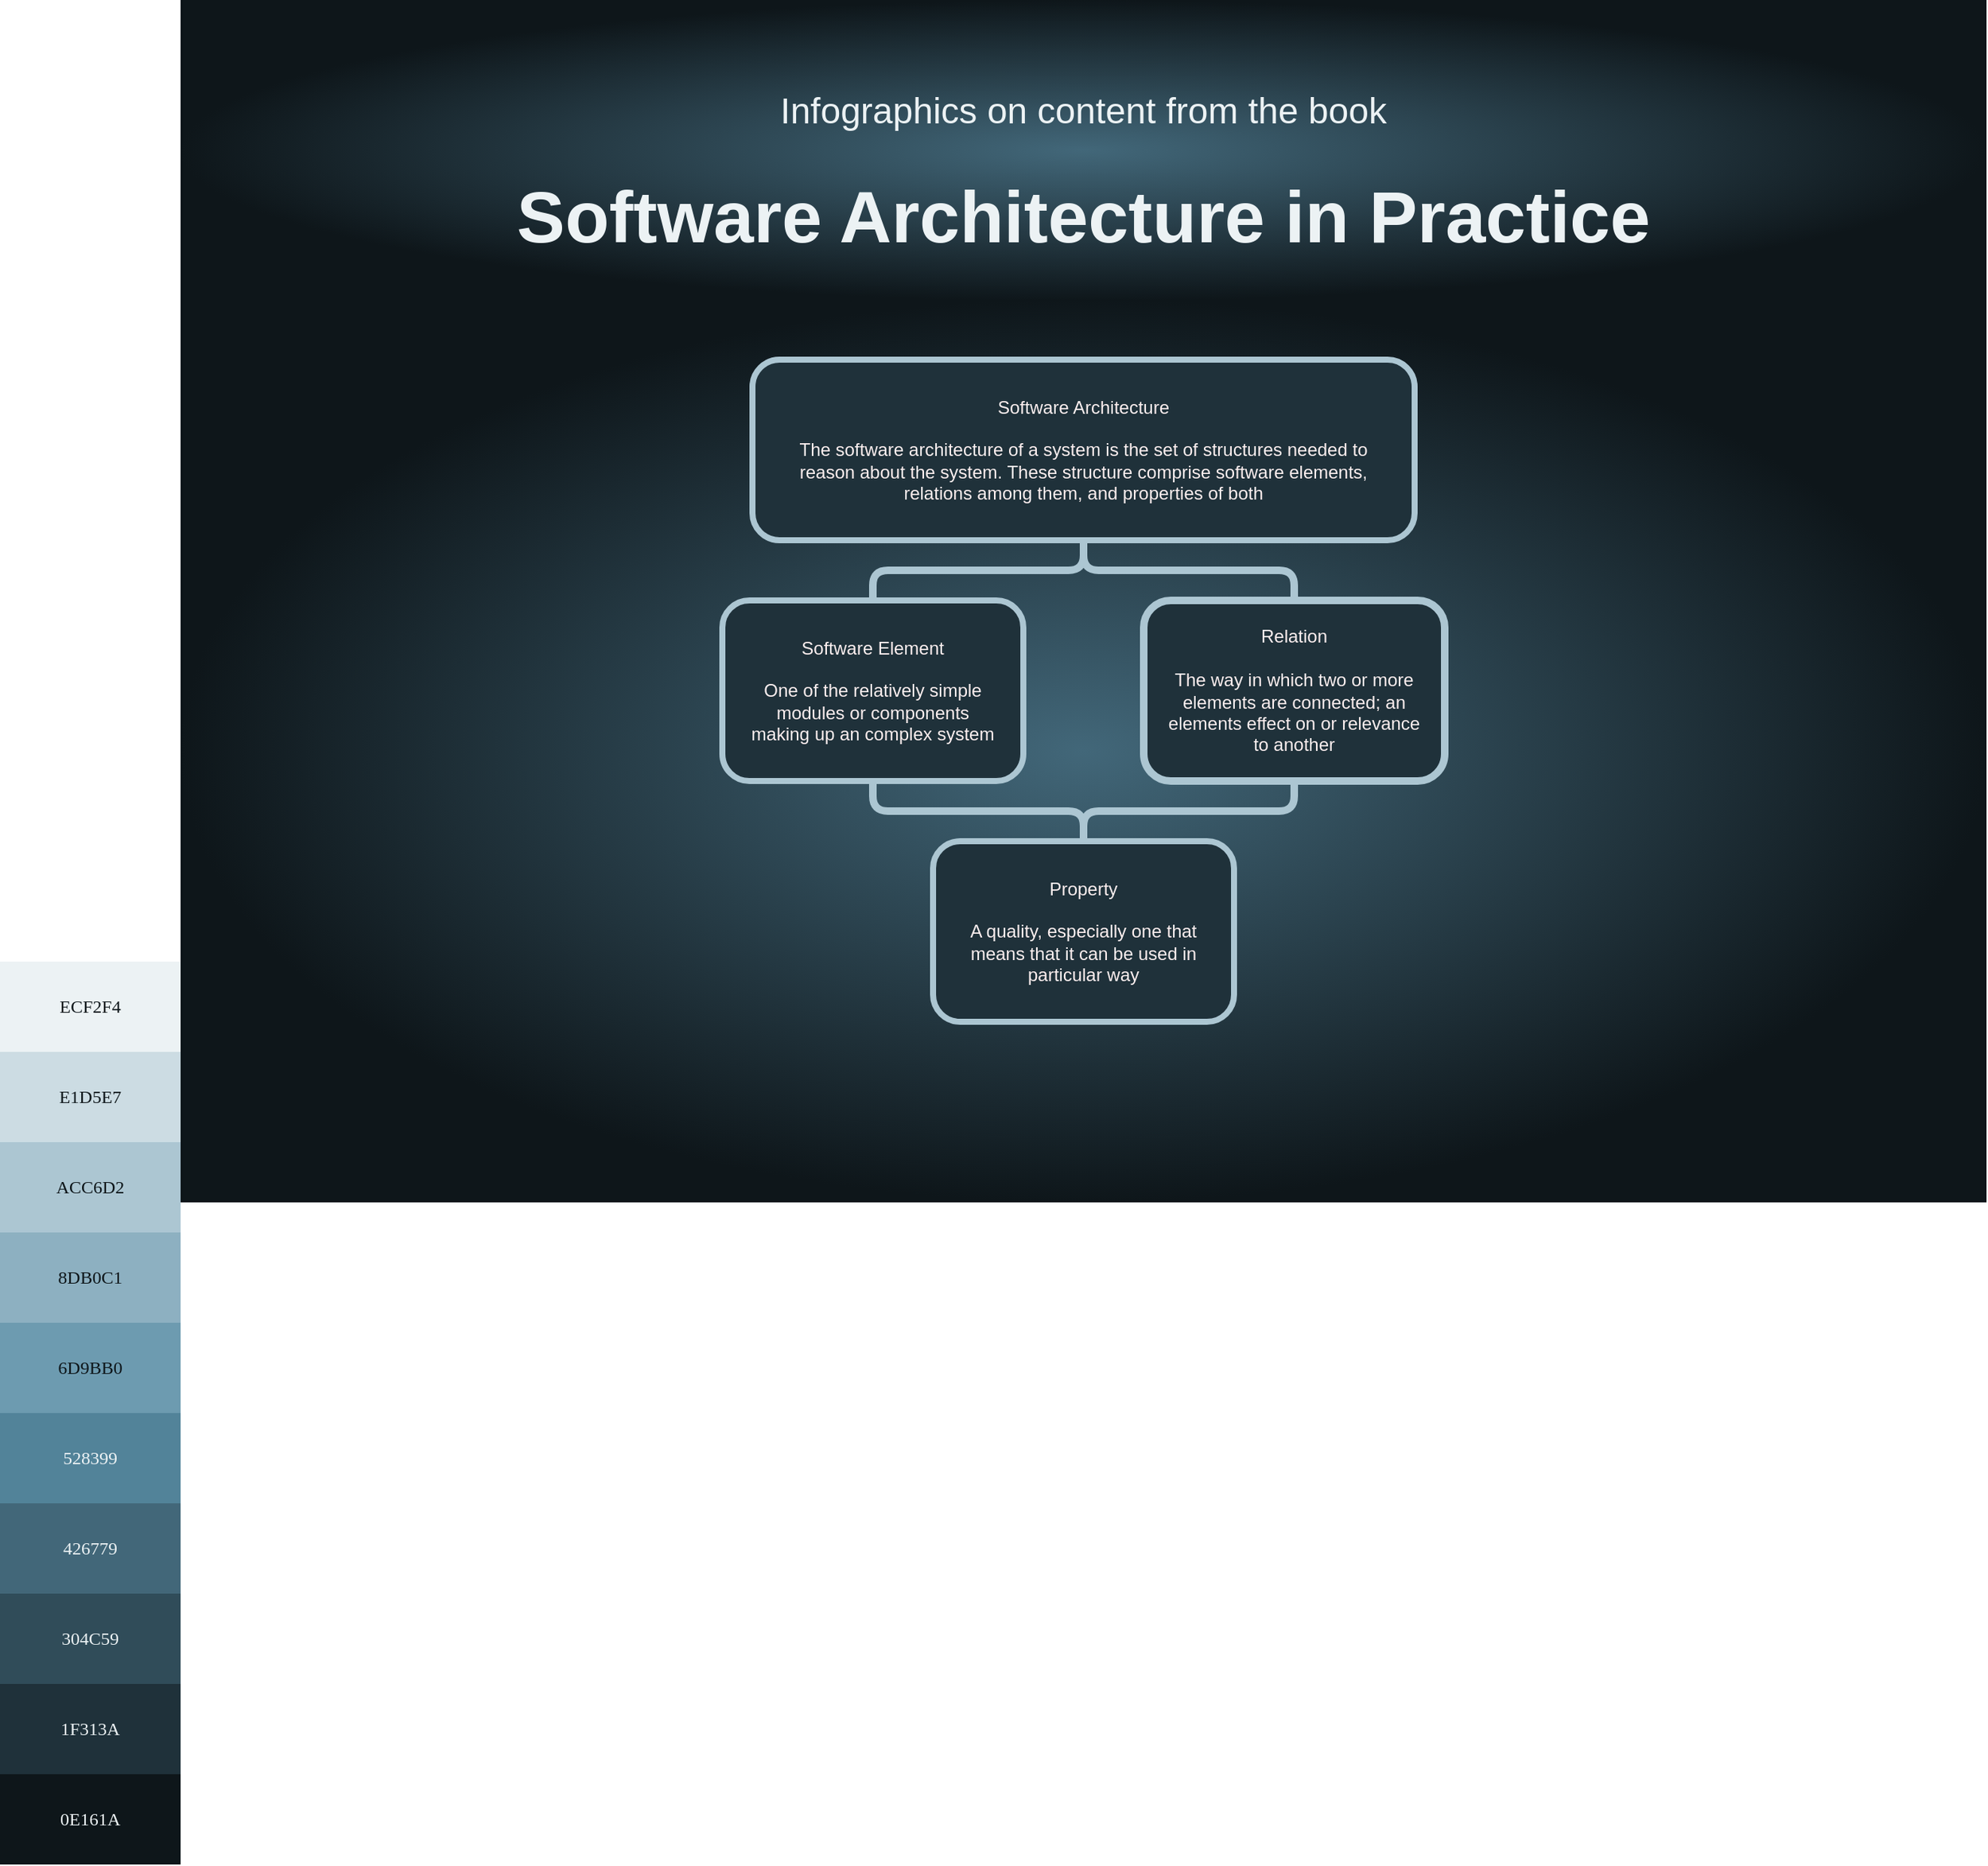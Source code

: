 <mxfile version="20.7.4" type="device" pages="2"><diagram id="Tl8EyKqn9AWBcHzm1Ebz" name="Page-1"><mxGraphModel dx="2532" dy="1424" grid="1" gridSize="10" guides="1" tooltips="1" connect="1" arrows="1" fold="1" page="1" pageScale="1" pageWidth="1200" pageHeight="1920" math="0" shadow="0"><root><mxCell id="0"/><mxCell id="1" parent="0"/><mxCell id="jepFo1zCUj7zO4tO4yCn-14" value="" style="rounded=0;whiteSpace=wrap;html=1;fontSize=24;fillColor=#426779;strokeColor=none;gradientColor=#0e161a;gradientDirection=radial;" parent="1" vertex="1"><mxGeometry y="1" width="1200" height="200" as="geometry"/></mxCell><mxCell id="jepFo1zCUj7zO4tO4yCn-3" value="" style="shape=waypoint;fillStyle=solid;size=6;pointerEvents=1;points=[];fillColor=none;resizable=0;rotatable=0;perimeter=centerPerimeter;snapToPoint=1;fontSize=24;strokeColor=none;rounded=0;" parent="1" vertex="1"><mxGeometry x="60" y="180" width="40" height="40" as="geometry"/></mxCell><mxCell id="WYTg98PxJos3cVmtzzFm-5" value="" style="rounded=0;whiteSpace=wrap;html=1;labelBackgroundColor=#1f313a;fontSize=16;fontColor=#FCEFEF;strokeColor=none;gradientColor=#0e161a;fillColor=#426779;gradientDirection=radial;" parent="1" vertex="1"><mxGeometry y="200" width="1200" height="600" as="geometry"/></mxCell><mxCell id="thmm6vL4xe2Dxw1daNnv-1" value="ECF2F4" style="rounded=0;whiteSpace=wrap;html=1;gradientColor=none;strokeColor=none;fillColor=#ecf2f4;fontFamily=Consolas;fontColor=#0e161a;" vertex="1" parent="1"><mxGeometry x="-120" y="640" width="120" height="60" as="geometry"/></mxCell><mxCell id="thmm6vL4xe2Dxw1daNnv-2" value="E1D5E7" style="rounded=0;whiteSpace=wrap;html=1;gradientColor=none;strokeColor=none;fillColor=#CCDCE3;fontFamily=Consolas;fontColor=#0e161a;" vertex="1" parent="1"><mxGeometry x="-120" y="700" width="120" height="60" as="geometry"/></mxCell><mxCell id="thmm6vL4xe2Dxw1daNnv-3" value="ACC6D2" style="rounded=0;whiteSpace=wrap;html=1;gradientColor=none;strokeColor=none;fillColor=#acc6d2;fontFamily=Consolas;fontColor=#0e161a;" vertex="1" parent="1"><mxGeometry x="-120" y="760" width="120" height="60" as="geometry"/></mxCell><mxCell id="thmm6vL4xe2Dxw1daNnv-4" value="8DB0C1" style="rounded=0;whiteSpace=wrap;html=1;gradientColor=none;fillColor=#8db0c1;strokeColor=none;fontFamily=Consolas;fontColor=#0e161a;" vertex="1" parent="1"><mxGeometry x="-120" y="820" width="120" height="60" as="geometry"/></mxCell><mxCell id="thmm6vL4xe2Dxw1daNnv-5" value="6D9BB0" style="rounded=0;whiteSpace=wrap;html=1;gradientColor=none;fillColor=#6d9bb0;strokeColor=none;fontFamily=Consolas;fontColor=#0e161a;" vertex="1" parent="1"><mxGeometry x="-120" y="880" width="120" height="60" as="geometry"/></mxCell><mxCell id="thmm6vL4xe2Dxw1daNnv-6" value="528399" style="rounded=0;whiteSpace=wrap;html=1;gradientColor=none;fillColor=#528399;strokeColor=none;fontFamily=Consolas;fontColor=#ecf2f4;" vertex="1" parent="1"><mxGeometry x="-120" y="940" width="120" height="60" as="geometry"/></mxCell><mxCell id="thmm6vL4xe2Dxw1daNnv-7" value="426779" style="rounded=0;whiteSpace=wrap;html=1;gradientColor=none;fillColor=#426779;strokeColor=none;fontFamily=Consolas;fontColor=#ecf2f4;" vertex="1" parent="1"><mxGeometry x="-120" y="1000" width="120" height="60" as="geometry"/></mxCell><mxCell id="thmm6vL4xe2Dxw1daNnv-8" value="304C59" style="rounded=0;whiteSpace=wrap;html=1;gradientColor=none;fillColor=#304c59;strokeColor=none;fontFamily=Consolas;fontColor=#ecf2f4;" vertex="1" parent="1"><mxGeometry x="-120" y="1060" width="120" height="60" as="geometry"/></mxCell><mxCell id="thmm6vL4xe2Dxw1daNnv-9" value="1F313A" style="rounded=0;whiteSpace=wrap;html=1;gradientColor=none;strokeColor=none;fillColor=#1f313a;fontFamily=Consolas;fontColor=#ecf2f4;" vertex="1" parent="1"><mxGeometry x="-120" y="1120" width="120" height="60" as="geometry"/></mxCell><mxCell id="thmm6vL4xe2Dxw1daNnv-10" value="0E161A" style="rounded=0;whiteSpace=wrap;html=1;gradientColor=none;fillColor=#0e161a;strokeColor=none;fontFamily=Consolas;fontColor=#ecf2f4;" vertex="1" parent="1"><mxGeometry x="-120" y="1180" width="120" height="60" as="geometry"/></mxCell><object label="Content" id="jepFo1zCUj7zO4tO4yCn-15"><mxCell parent="0"/></object><mxCell id="jepFo1zCUj7zO4tO4yCn-17" value="&lt;p style=&quot;line-height: 120%; font-size: 24px;&quot;&gt;Infographics on content from the book&lt;br style=&quot;font-size: 24px;&quot;&gt;&lt;/p&gt;" style="text;html=1;strokeColor=none;fillColor=none;align=center;verticalAlign=middle;whiteSpace=wrap;rounded=0;fontSize=24;fontColor=#ecf2f4;" parent="jepFo1zCUj7zO4tO4yCn-15" vertex="1"><mxGeometry y="40" width="1200" height="70" as="geometry"/></mxCell><mxCell id="jepFo1zCUj7zO4tO4yCn-18" value="&lt;font style=&quot;font-size: 48px;&quot;&gt;&lt;b&gt;Software Architecture in Practice&lt;/b&gt;&lt;/font&gt;" style="text;html=1;strokeColor=none;fillColor=none;align=center;verticalAlign=middle;whiteSpace=wrap;rounded=0;fontSize=16;fontColor=#ecf2f4;" parent="jepFo1zCUj7zO4tO4yCn-15" vertex="1"><mxGeometry y="100" width="1200" height="90" as="geometry"/></mxCell><mxCell id="thmm6vL4xe2Dxw1daNnv-11" value="&lt;font color=&quot;#fcefef&quot;&gt;Property&lt;br&gt;&lt;br&gt;A quality, especially one that means that it can be used in particular way&lt;br&gt;&lt;/font&gt;" style="rounded=1;whiteSpace=wrap;html=1;labelBackgroundColor=#1f313a;fontColor=#ecf2f4;fillColor=#1f313a;strokeColor=#acc6d2;strokeWidth=4;spacing=16;" vertex="1" parent="jepFo1zCUj7zO4tO4yCn-15"><mxGeometry x="500" y="560" width="200" height="120" as="geometry"/></mxCell><mxCell id="thmm6vL4xe2Dxw1daNnv-17" style="edgeStyle=orthogonalEdgeStyle;rounded=1;orthogonalLoop=1;jettySize=auto;html=1;exitX=0.5;exitY=1;exitDx=0;exitDy=0;entryX=0.5;entryY=0;entryDx=0;entryDy=0;strokeColor=#acc6d2;strokeWidth=5;fontSize=12;fontColor=#acc6d2;endArrow=none;endFill=0;" edge="1" parent="jepFo1zCUj7zO4tO4yCn-15" source="thmm6vL4xe2Dxw1daNnv-12" target="thmm6vL4xe2Dxw1daNnv-11"><mxGeometry relative="1" as="geometry"/></mxCell><mxCell id="thmm6vL4xe2Dxw1daNnv-12" value="&lt;font color=&quot;#fcefef&quot;&gt;Software Element&lt;br&gt;&lt;br&gt;One of the relatively simple modules or components making up an complex system&lt;br&gt;&lt;/font&gt;" style="rounded=1;whiteSpace=wrap;html=1;labelBackgroundColor=#1f313a;fontColor=#ecf2f4;fillColor=#1f313a;strokeColor=#acc6d2;strokeWidth=4;spacing=16;" vertex="1" parent="jepFo1zCUj7zO4tO4yCn-15"><mxGeometry x="360" y="400" width="200" height="120" as="geometry"/></mxCell><mxCell id="thmm6vL4xe2Dxw1daNnv-18" style="edgeStyle=orthogonalEdgeStyle;rounded=1;orthogonalLoop=1;jettySize=auto;html=1;exitX=0.5;exitY=1;exitDx=0;exitDy=0;strokeColor=#acc6d2;strokeWidth=5;fontSize=12;fontColor=#acc6d2;endArrow=none;endFill=0;entryX=0.5;entryY=0;entryDx=0;entryDy=0;" edge="1" parent="jepFo1zCUj7zO4tO4yCn-15" source="thmm6vL4xe2Dxw1daNnv-13" target="thmm6vL4xe2Dxw1daNnv-11"><mxGeometry relative="1" as="geometry"><mxPoint x="600" y="610" as="targetPoint"/></mxGeometry></mxCell><mxCell id="thmm6vL4xe2Dxw1daNnv-13" value="&lt;font color=&quot;#fcefef&quot;&gt;Relation&lt;br&gt;&lt;br&gt;The way in which two or more elements are connected; an elements effect on or relevance to another&lt;br&gt;&lt;/font&gt;" style="rounded=1;whiteSpace=wrap;html=1;labelBackgroundColor=#1f313a;fontColor=#ecf2f4;fillColor=#1f313a;strokeColor=#acc6d2;strokeWidth=5;spacing=16;" vertex="1" parent="jepFo1zCUj7zO4tO4yCn-15"><mxGeometry x="640" y="400" width="200" height="120" as="geometry"/></mxCell><mxCell id="thmm6vL4xe2Dxw1daNnv-15" style="edgeStyle=orthogonalEdgeStyle;rounded=1;orthogonalLoop=1;jettySize=auto;html=1;exitX=0.5;exitY=1;exitDx=0;exitDy=0;fontSize=12;fontColor=#acc6d2;entryX=0.5;entryY=0;entryDx=0;entryDy=0;strokeWidth=5;endArrow=none;endFill=0;strokeColor=#acc6d2;" edge="1" parent="jepFo1zCUj7zO4tO4yCn-15" source="thmm6vL4xe2Dxw1daNnv-14" target="thmm6vL4xe2Dxw1daNnv-12"><mxGeometry relative="1" as="geometry"/></mxCell><mxCell id="thmm6vL4xe2Dxw1daNnv-16" style="edgeStyle=orthogonalEdgeStyle;rounded=1;orthogonalLoop=1;jettySize=auto;html=1;exitX=0.5;exitY=1;exitDx=0;exitDy=0;entryX=0.5;entryY=0;entryDx=0;entryDy=0;fontSize=12;fontColor=#acc6d2;endArrow=none;endFill=0;strokeWidth=5;strokeColor=#acc6d2;" edge="1" parent="jepFo1zCUj7zO4tO4yCn-15" source="thmm6vL4xe2Dxw1daNnv-14" target="thmm6vL4xe2Dxw1daNnv-13"><mxGeometry relative="1" as="geometry"/></mxCell><mxCell id="thmm6vL4xe2Dxw1daNnv-14" value="&lt;font color=&quot;#fcefef&quot;&gt;Software Architecture&lt;br&gt;&lt;br&gt;The software architecture of a system is the set of structures needed to reason about the system. These structure comprise software elements, relations among them, and properties of both&lt;br&gt;&lt;/font&gt;" style="rounded=1;whiteSpace=wrap;html=1;labelBackgroundColor=#1f313a;fontColor=#ecf2f4;fillColor=#1f313a;strokeColor=#acc6d2;strokeWidth=4;spacing=17;" vertex="1" parent="jepFo1zCUj7zO4tO4yCn-15"><mxGeometry x="380" y="240" width="440" height="120" as="geometry"/></mxCell></root></mxGraphModel></diagram><diagram id="ufrFsp8TVL_b8MxQEaKh" name="Colors"><mxGraphModel dx="1208" dy="1424" grid="1" gridSize="10" guides="1" tooltips="1" connect="1" arrows="1" fold="1" page="1" pageScale="1" pageWidth="1200" pageHeight="1920" math="0" shadow="0"><root><mxCell id="0"/><mxCell id="1" parent="0"/><mxCell id="hzxSQwfrp_u7JYMwZUhb-1" value="ECF2F4" style="rounded=0;whiteSpace=wrap;html=1;gradientColor=none;strokeColor=none;fillColor=#ecf2f4;fontFamily=Consolas;fontColor=#0e161a;" parent="1" vertex="1"><mxGeometry x="240" y="320" width="120" height="60" as="geometry"/></mxCell><mxCell id="hzxSQwfrp_u7JYMwZUhb-2" value="E1D5E7" style="rounded=0;whiteSpace=wrap;html=1;gradientColor=none;strokeColor=none;fillColor=#CCDCE3;fontFamily=Consolas;fontColor=#0e161a;" parent="1" vertex="1"><mxGeometry x="240" y="380" width="120" height="60" as="geometry"/></mxCell><mxCell id="hzxSQwfrp_u7JYMwZUhb-3" value="ACC6D2" style="rounded=0;whiteSpace=wrap;html=1;gradientColor=none;strokeColor=none;fillColor=#acc6d2;fontFamily=Consolas;fontColor=#0e161a;" parent="1" vertex="1"><mxGeometry x="240" y="440" width="120" height="60" as="geometry"/></mxCell><mxCell id="hzxSQwfrp_u7JYMwZUhb-4" value="8DB0C1" style="rounded=0;whiteSpace=wrap;html=1;gradientColor=none;fillColor=#8db0c1;strokeColor=none;fontFamily=Consolas;fontColor=#0e161a;" parent="1" vertex="1"><mxGeometry x="240" y="500" width="120" height="60" as="geometry"/></mxCell><mxCell id="hzxSQwfrp_u7JYMwZUhb-5" value="6D9BB0" style="rounded=0;whiteSpace=wrap;html=1;gradientColor=none;fillColor=#6d9bb0;strokeColor=none;fontFamily=Consolas;fontColor=#0e161a;" parent="1" vertex="1"><mxGeometry x="240" y="560" width="120" height="60" as="geometry"/></mxCell><mxCell id="hzxSQwfrp_u7JYMwZUhb-6" value="528399" style="rounded=0;whiteSpace=wrap;html=1;gradientColor=none;fillColor=#528399;strokeColor=none;fontFamily=Consolas;fontColor=#ecf2f4;" parent="1" vertex="1"><mxGeometry x="240" y="620" width="120" height="60" as="geometry"/></mxCell><mxCell id="hzxSQwfrp_u7JYMwZUhb-7" value="426779" style="rounded=0;whiteSpace=wrap;html=1;gradientColor=none;fillColor=#426779;strokeColor=none;fontFamily=Consolas;fontColor=#ecf2f4;" parent="1" vertex="1"><mxGeometry x="240" y="680" width="120" height="60" as="geometry"/></mxCell><mxCell id="hzxSQwfrp_u7JYMwZUhb-8" value="304C59" style="rounded=0;whiteSpace=wrap;html=1;gradientColor=none;fillColor=#304c59;strokeColor=none;fontFamily=Consolas;fontColor=#ecf2f4;" parent="1" vertex="1"><mxGeometry x="240" y="740" width="120" height="60" as="geometry"/></mxCell><mxCell id="hzxSQwfrp_u7JYMwZUhb-9" value="1F313A" style="rounded=0;whiteSpace=wrap;html=1;gradientColor=none;strokeColor=none;fillColor=#1f313a;fontFamily=Consolas;fontColor=#ecf2f4;" parent="1" vertex="1"><mxGeometry x="240" y="800" width="120" height="60" as="geometry"/></mxCell><mxCell id="hzxSQwfrp_u7JYMwZUhb-10" value="0E161A" style="rounded=0;whiteSpace=wrap;html=1;gradientColor=none;fillColor=#0e161a;strokeColor=none;fontFamily=Consolas;fontColor=#ecf2f4;" parent="1" vertex="1"><mxGeometry x="240" y="860" width="120" height="60" as="geometry"/></mxCell></root></mxGraphModel></diagram></mxfile>